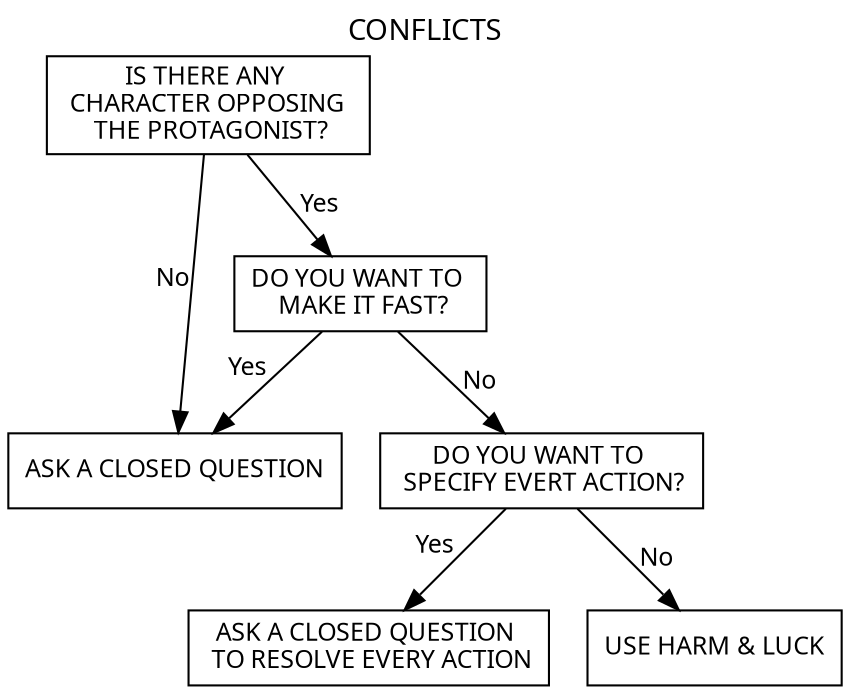 digraph conflicts { 
    label = "CONFLICTS";
    labelloc="t";
    fontname="Permanent Marker";
    node [shape="rect", fontname="Permanent Marker", fontsize=12];
    edge [fontname="Permanent Marker", fontsize=12];
    dpi=300;
    bgcolor=white;

    nd1 [label = "IS THERE ANY \n CHARACTER OPPOSING \n THE PROTAGONIST?"];
    nd2 [label = "ASK A CLOSED QUESTION"];
    nd3 [label = "DO YOU WANT TO \n MAKE IT FAST?"];
    nd4 [label = "DO YOU WANT TO \n SPECIFY EVERT ACTION?"];
    nd5 [label = "ASK A CLOSED QUESTION \n TO RESOLVE EVERY ACTION"];
    nd6 [label = "USE HARM & LUCK"];

    nd1 -> nd2 [xlabel = "No"];
    nd1 -> nd3 [label = "Yes"];
    nd3 -> nd2 [xlabel = "Yes"];
    nd3 -> nd4 [label = "No"];
    nd4 -> nd5 [xlabel = "Yes"];
    nd4 -> nd6 [label = "No"];
}